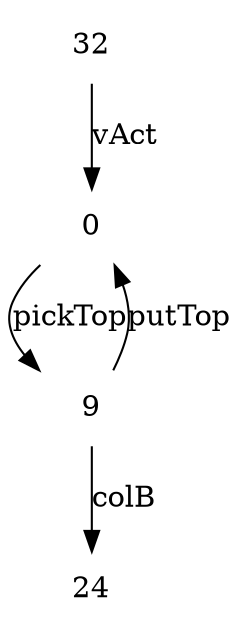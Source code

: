 digraph G {
    node [shape=plaintext]
32->0[label = "vAct"]
0->9[label = "pickTop"]
9->0[label = "putTop"]
9->24[label = "colB"]

}